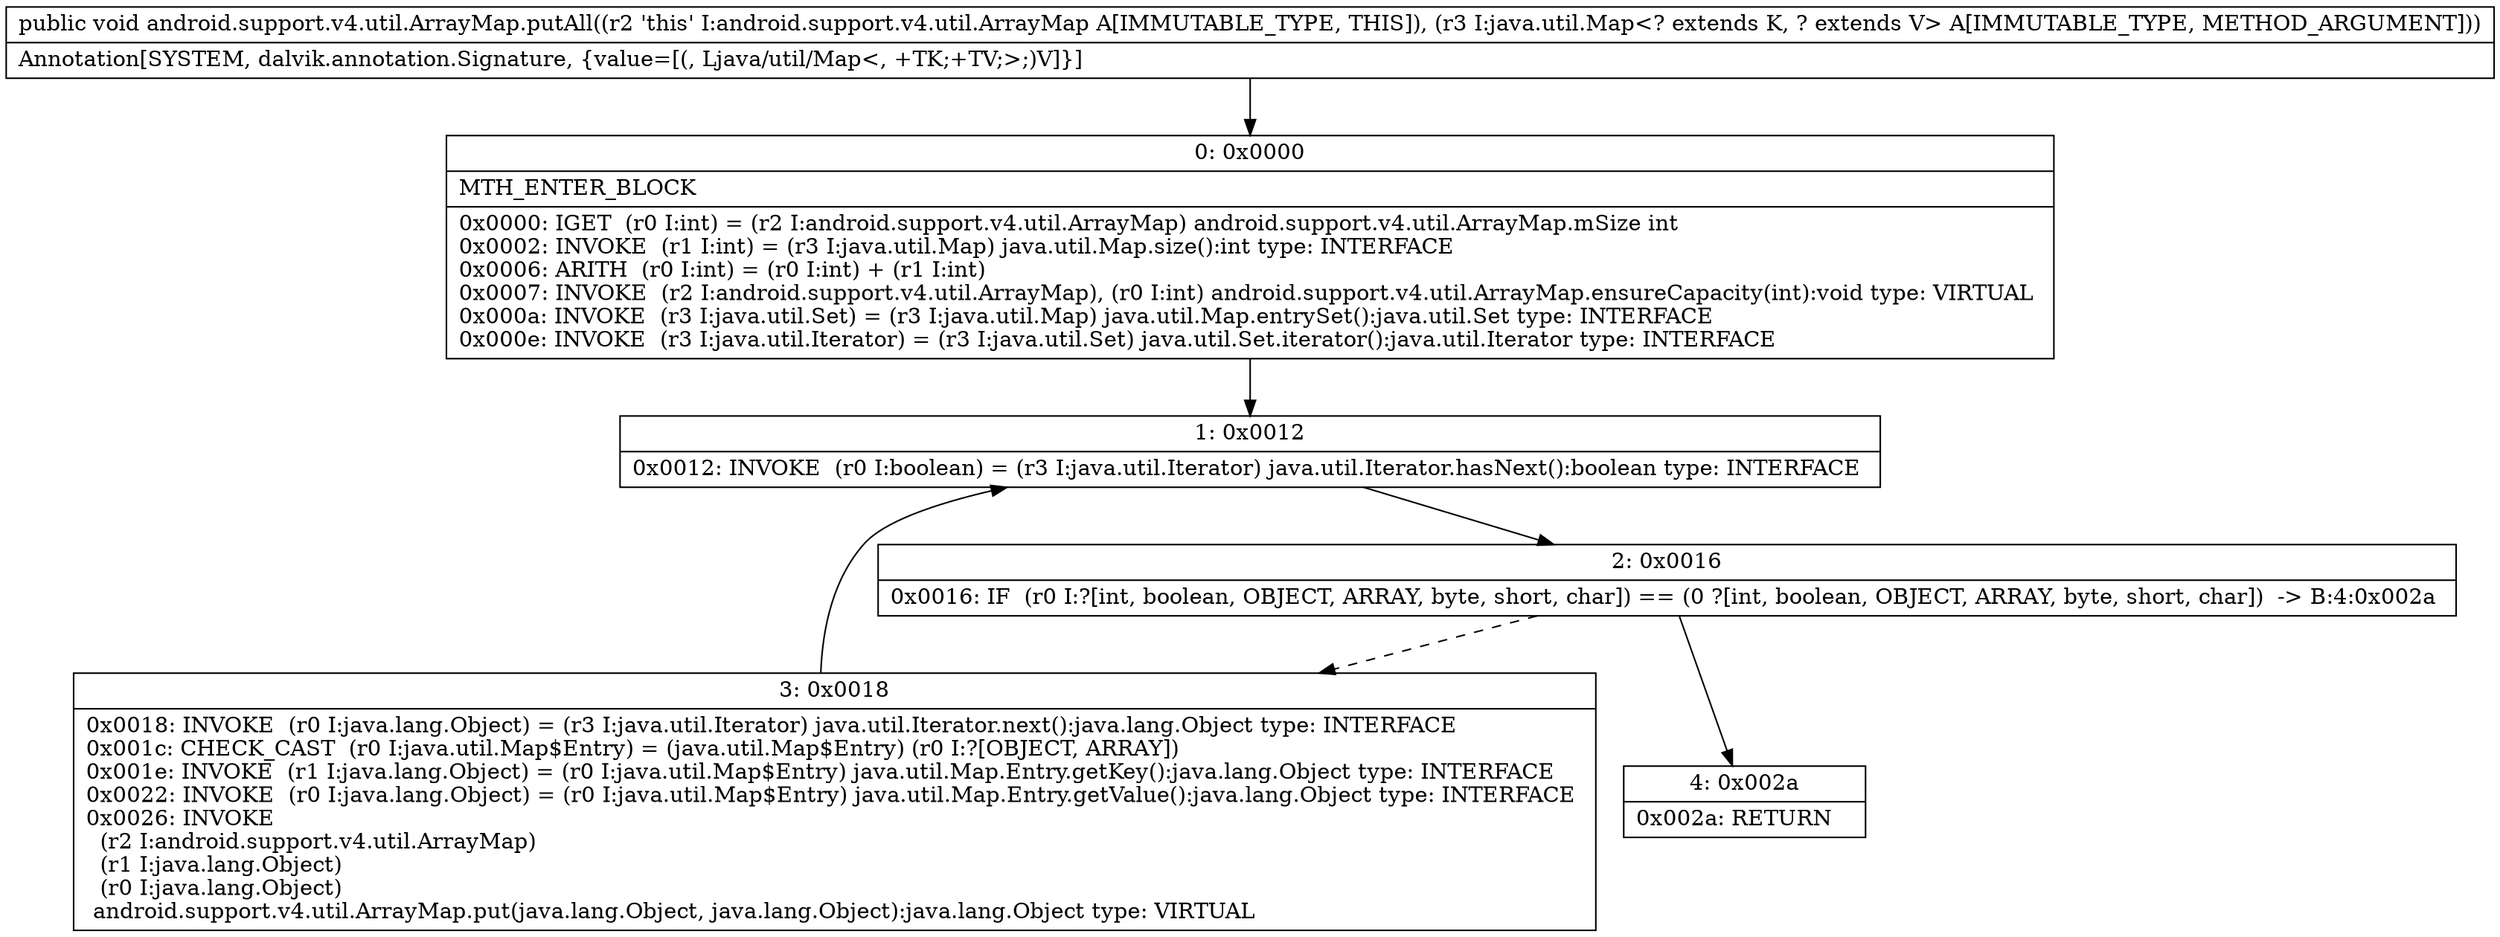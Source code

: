 digraph "CFG forandroid.support.v4.util.ArrayMap.putAll(Ljava\/util\/Map;)V" {
Node_0 [shape=record,label="{0\:\ 0x0000|MTH_ENTER_BLOCK\l|0x0000: IGET  (r0 I:int) = (r2 I:android.support.v4.util.ArrayMap) android.support.v4.util.ArrayMap.mSize int \l0x0002: INVOKE  (r1 I:int) = (r3 I:java.util.Map) java.util.Map.size():int type: INTERFACE \l0x0006: ARITH  (r0 I:int) = (r0 I:int) + (r1 I:int) \l0x0007: INVOKE  (r2 I:android.support.v4.util.ArrayMap), (r0 I:int) android.support.v4.util.ArrayMap.ensureCapacity(int):void type: VIRTUAL \l0x000a: INVOKE  (r3 I:java.util.Set) = (r3 I:java.util.Map) java.util.Map.entrySet():java.util.Set type: INTERFACE \l0x000e: INVOKE  (r3 I:java.util.Iterator) = (r3 I:java.util.Set) java.util.Set.iterator():java.util.Iterator type: INTERFACE \l}"];
Node_1 [shape=record,label="{1\:\ 0x0012|0x0012: INVOKE  (r0 I:boolean) = (r3 I:java.util.Iterator) java.util.Iterator.hasNext():boolean type: INTERFACE \l}"];
Node_2 [shape=record,label="{2\:\ 0x0016|0x0016: IF  (r0 I:?[int, boolean, OBJECT, ARRAY, byte, short, char]) == (0 ?[int, boolean, OBJECT, ARRAY, byte, short, char])  \-\> B:4:0x002a \l}"];
Node_3 [shape=record,label="{3\:\ 0x0018|0x0018: INVOKE  (r0 I:java.lang.Object) = (r3 I:java.util.Iterator) java.util.Iterator.next():java.lang.Object type: INTERFACE \l0x001c: CHECK_CAST  (r0 I:java.util.Map$Entry) = (java.util.Map$Entry) (r0 I:?[OBJECT, ARRAY]) \l0x001e: INVOKE  (r1 I:java.lang.Object) = (r0 I:java.util.Map$Entry) java.util.Map.Entry.getKey():java.lang.Object type: INTERFACE \l0x0022: INVOKE  (r0 I:java.lang.Object) = (r0 I:java.util.Map$Entry) java.util.Map.Entry.getValue():java.lang.Object type: INTERFACE \l0x0026: INVOKE  \l  (r2 I:android.support.v4.util.ArrayMap)\l  (r1 I:java.lang.Object)\l  (r0 I:java.lang.Object)\l android.support.v4.util.ArrayMap.put(java.lang.Object, java.lang.Object):java.lang.Object type: VIRTUAL \l}"];
Node_4 [shape=record,label="{4\:\ 0x002a|0x002a: RETURN   \l}"];
MethodNode[shape=record,label="{public void android.support.v4.util.ArrayMap.putAll((r2 'this' I:android.support.v4.util.ArrayMap A[IMMUTABLE_TYPE, THIS]), (r3 I:java.util.Map\<? extends K, ? extends V\> A[IMMUTABLE_TYPE, METHOD_ARGUMENT]))  | Annotation[SYSTEM, dalvik.annotation.Signature, \{value=[(, Ljava\/util\/Map\<, +TK;+TV;\>;)V]\}]\l}"];
MethodNode -> Node_0;
Node_0 -> Node_1;
Node_1 -> Node_2;
Node_2 -> Node_3[style=dashed];
Node_2 -> Node_4;
Node_3 -> Node_1;
}

